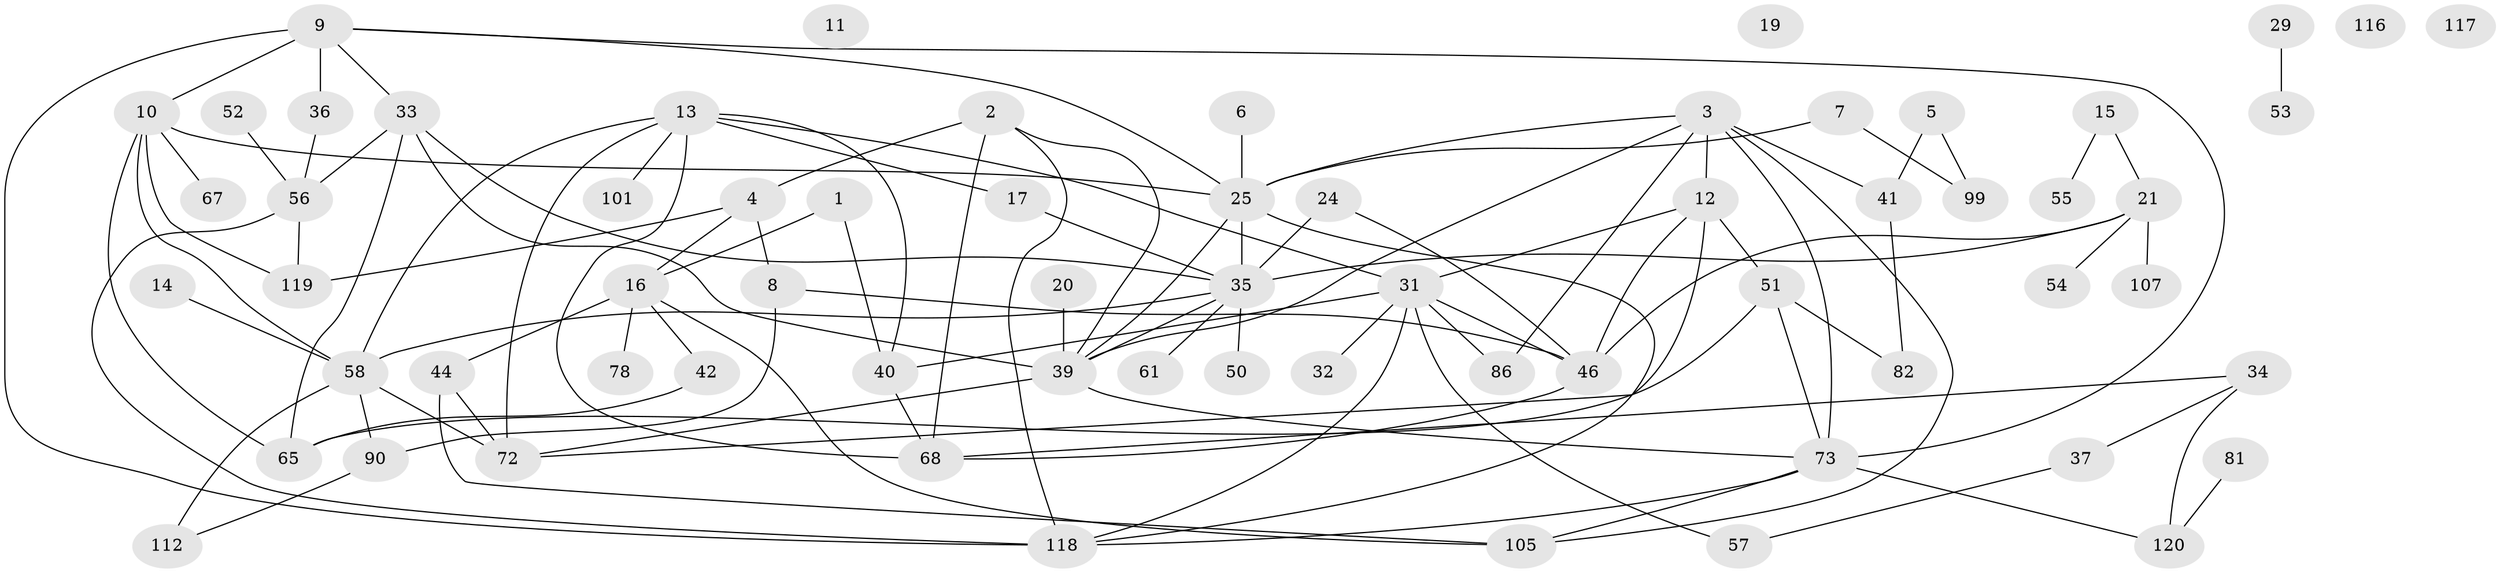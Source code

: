 // original degree distribution, {1: 0.18045112781954886, 2: 0.3007518796992481, 6: 0.03007518796992481, 4: 0.14285714285714285, 3: 0.23308270676691728, 0: 0.03007518796992481, 7: 0.015037593984962405, 5: 0.06766917293233082}
// Generated by graph-tools (version 1.1) at 2025/13/03/09/25 04:13:04]
// undirected, 66 vertices, 105 edges
graph export_dot {
graph [start="1"]
  node [color=gray90,style=filled];
  1 [super="+115"];
  2 [super="+95+26"];
  3 [super="+30+92+80+64"];
  4 [super="+75"];
  5;
  6;
  7;
  8 [super="+124"];
  9 [super="+22+121"];
  10 [super="+18+89"];
  11;
  12 [super="+27+45"];
  13 [super="+60+111"];
  14 [super="+77"];
  15 [super="+85+28"];
  16 [super="+23"];
  17;
  19;
  20;
  21 [super="+43"];
  24 [super="+93"];
  25 [super="+38"];
  29 [super="+98"];
  31 [super="+74"];
  32 [super="+113+70"];
  33 [super="+94+71+114"];
  34 [super="+48"];
  35 [super="+47+130+49"];
  36;
  37;
  39 [super="+108+66"];
  40 [super="+132"];
  41 [super="+106"];
  42;
  44;
  46 [super="+84+62"];
  50;
  51;
  52;
  53;
  54;
  55;
  56;
  57;
  58 [super="+59"];
  61;
  65 [super="+88"];
  67;
  68 [super="+126+100"];
  72 [super="+79"];
  73 [super="+110+122"];
  78;
  81;
  82;
  86 [super="+96"];
  90;
  99;
  101;
  105;
  107;
  112;
  116;
  117;
  118;
  119;
  120;
  1 -- 16 [weight=2];
  1 -- 40;
  2 -- 39;
  2 -- 4;
  2 -- 68;
  2 -- 118;
  3 -- 73 [weight=2];
  3 -- 12;
  3 -- 41;
  3 -- 105;
  3 -- 39;
  3 -- 25;
  3 -- 86;
  4 -- 16;
  4 -- 8;
  4 -- 119;
  5 -- 99;
  5 -- 41;
  6 -- 25;
  7 -- 99;
  7 -- 25;
  8 -- 90;
  8 -- 46;
  9 -- 73;
  9 -- 118;
  9 -- 36;
  9 -- 10 [weight=2];
  9 -- 25;
  9 -- 33;
  10 -- 65;
  10 -- 67;
  10 -- 58;
  10 -- 119 [weight=2];
  10 -- 25;
  12 -- 51;
  12 -- 31;
  12 -- 46;
  12 -- 72;
  13 -- 101;
  13 -- 17;
  13 -- 68;
  13 -- 40;
  13 -- 31;
  13 -- 72;
  13 -- 58;
  14 -- 58;
  15 -- 55;
  15 -- 21;
  16 -- 105;
  16 -- 42;
  16 -- 44;
  16 -- 78;
  17 -- 35 [weight=2];
  20 -- 39;
  21 -- 107;
  21 -- 35;
  21 -- 54;
  21 -- 46 [weight=2];
  24 -- 35;
  24 -- 46;
  25 -- 118;
  25 -- 35;
  25 -- 39;
  29 -- 53;
  31 -- 57;
  31 -- 118;
  31 -- 86;
  31 -- 40;
  31 -- 46;
  31 -- 32;
  33 -- 56;
  33 -- 35;
  33 -- 65;
  33 -- 39;
  34 -- 37;
  34 -- 120;
  34 -- 68;
  35 -- 50;
  35 -- 39;
  35 -- 58;
  35 -- 61;
  36 -- 56;
  37 -- 57;
  39 -- 72;
  39 -- 73;
  40 -- 68;
  41 -- 82;
  42 -- 65;
  44 -- 105;
  44 -- 72;
  46 -- 68;
  51 -- 65;
  51 -- 82;
  51 -- 73;
  52 -- 56;
  56 -- 118;
  56 -- 119;
  58 -- 72;
  58 -- 112;
  58 -- 90;
  73 -- 105;
  73 -- 118;
  73 -- 120;
  81 -- 120;
  90 -- 112;
}
